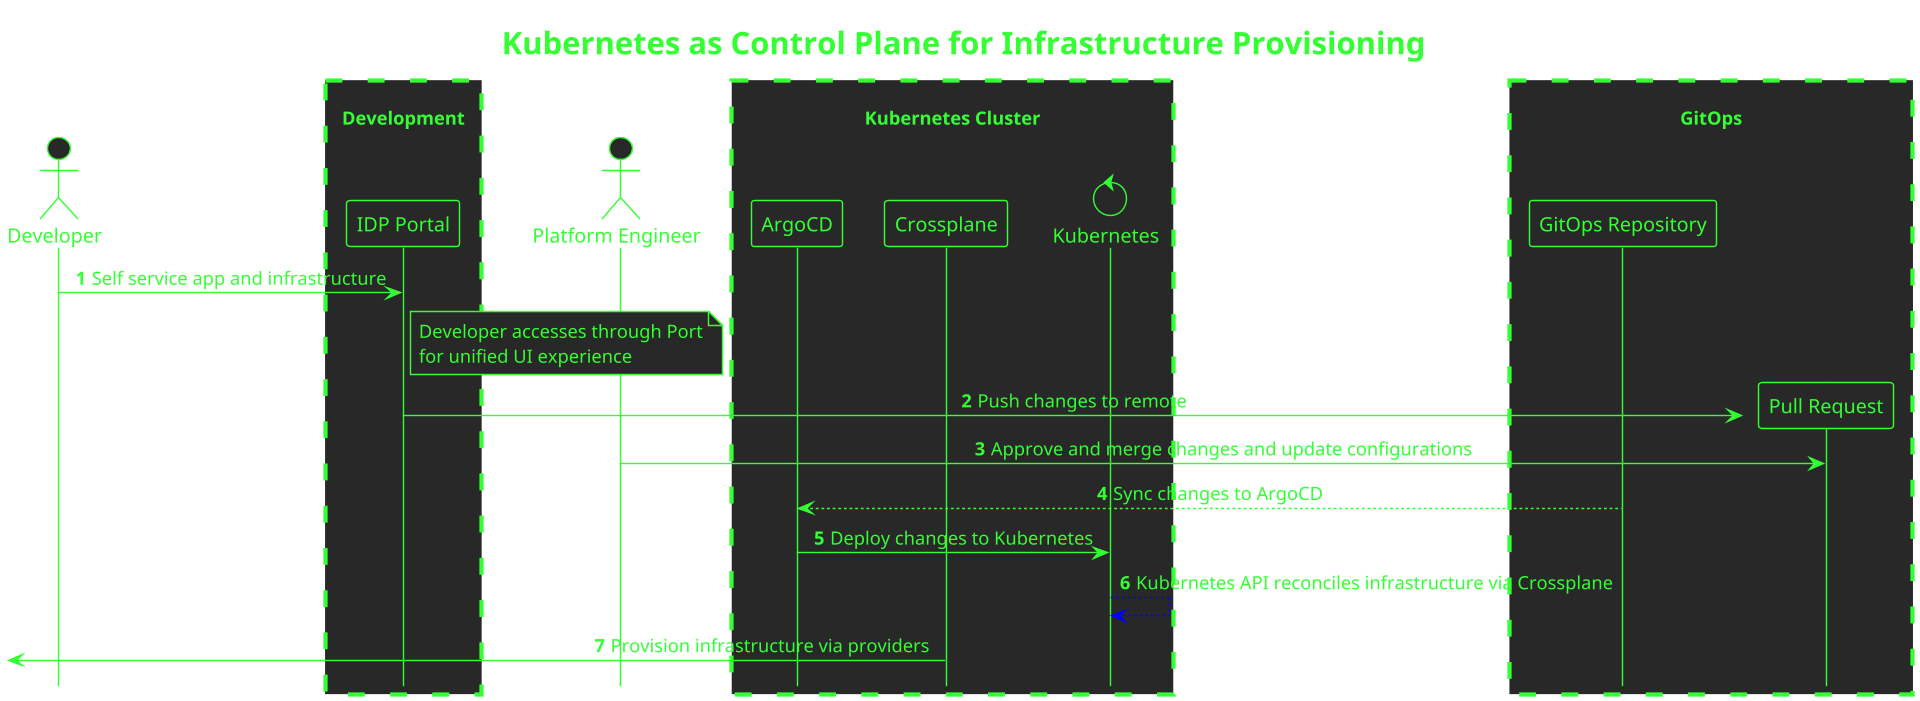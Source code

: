 @startuml control-plane-sequence
!pragma teoz true
!theme crt-green
hide footbox
autonumber

scale 1920x1080
skinparam defaultTextAlignment center
skinparam NoteTextAlignment left
skinparam shadowing false
skinparam backgroundColor transparent
skinparam BoxPadding 10

title Kubernetes as Control Plane for Infrastructure Provisioning

actor Developer as dev
box "\nDevelopment" 
  participant "IDP Portal" as port
  dev -> port : Self service app and infrastructure
  note right of port : Developer accesses through Port\nfor unified UI experience
end box

actor "Platform Engineer" as pe
box "\nKubernetes Cluster" 
    participant "ArgoCD" as argo
    participant "Crossplane" as crossplane
    control "Kubernetes" as K8sAPI
end box

box "\nGitOps" 
participant "GitOps Repository" as git
      port -> "Pull Request" ** : Push changes to remote
      "Pull Request" <- pe : Approve and merge changes and update configurations
      git --> argo : Sync changes to ArgoCD
      argo -> K8sAPI : Deploy changes to Kubernetes
      K8sAPI -[#blue]-> K8sAPI : Kubernetes API reconciles infrastructure via Crossplane
      [<- crossplane : Provision infrastructure via providers
end box

@enduml
